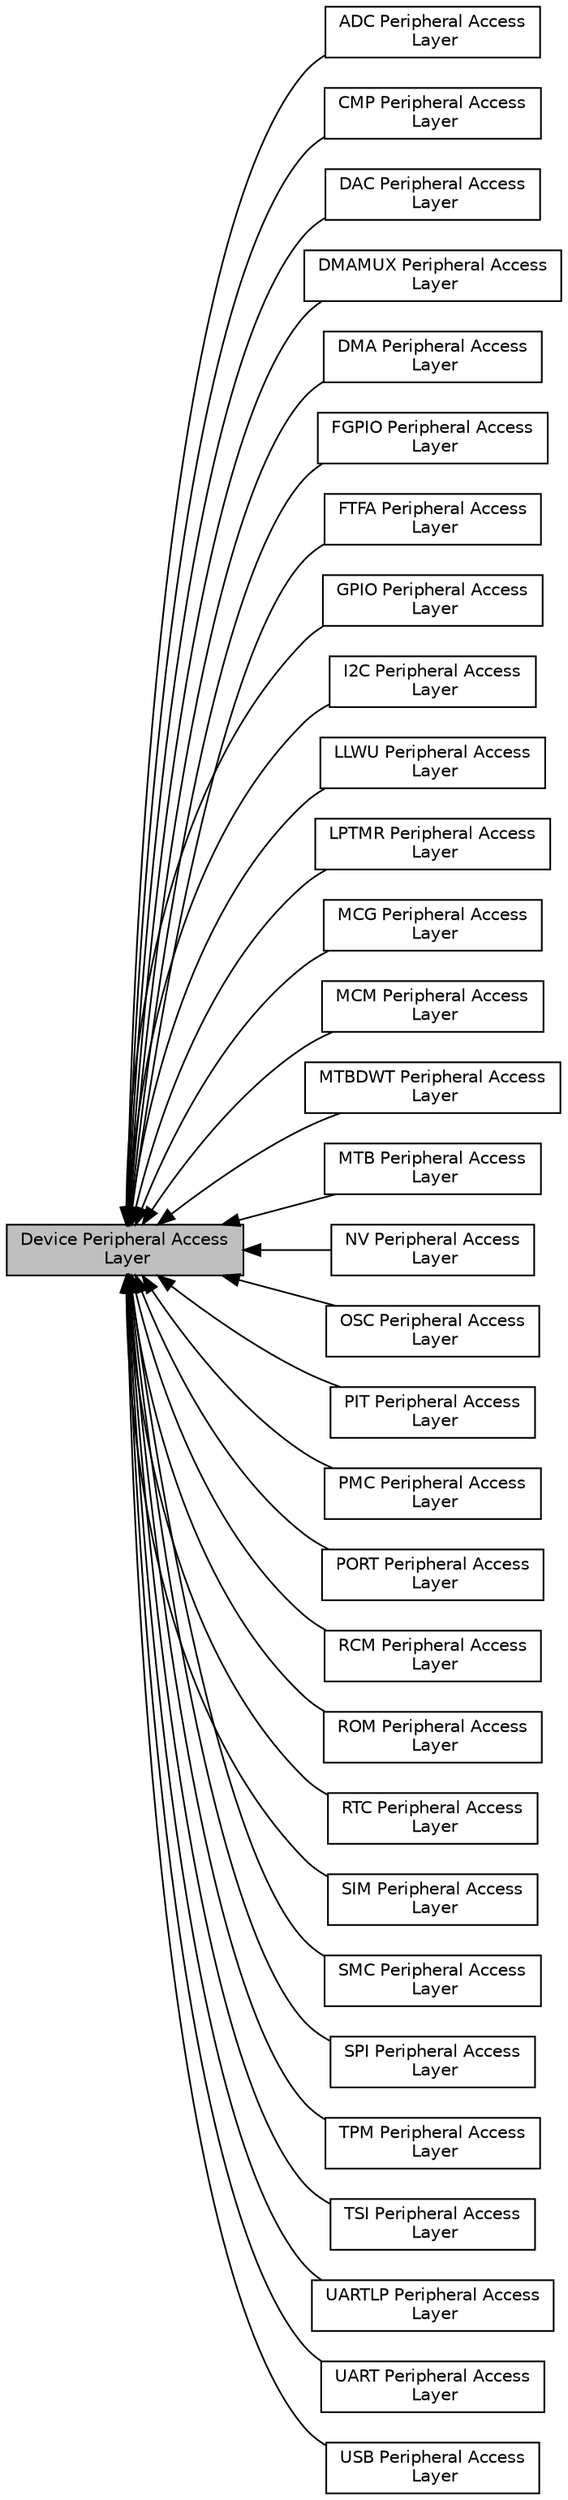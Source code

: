 digraph "Device Peripheral Access Layer"
{
  edge [fontname="Helvetica",fontsize="10",labelfontname="Helvetica",labelfontsize="10"];
  node [fontname="Helvetica",fontsize="10",shape=box];
  rankdir=LR;
  Node2 [label="ADC Peripheral Access\l Layer",height=0.2,width=0.4,color="black", fillcolor="white", style="filled",URL="$group___a_d_c___peripheral___access___layer.html",tooltip=" "];
  Node3 [label="CMP Peripheral Access\l Layer",height=0.2,width=0.4,color="black", fillcolor="white", style="filled",URL="$group___c_m_p___peripheral___access___layer.html",tooltip=" "];
  Node4 [label="DAC Peripheral Access\l Layer",height=0.2,width=0.4,color="black", fillcolor="white", style="filled",URL="$group___d_a_c___peripheral___access___layer.html",tooltip=" "];
  Node6 [label="DMAMUX Peripheral Access\l Layer",height=0.2,width=0.4,color="black", fillcolor="white", style="filled",URL="$group___d_m_a_m_u_x___peripheral___access___layer.html",tooltip=" "];
  Node5 [label="DMA Peripheral Access\l Layer",height=0.2,width=0.4,color="black", fillcolor="white", style="filled",URL="$group___d_m_a___peripheral___access___layer.html",tooltip=" "];
  Node7 [label="FGPIO Peripheral Access\l Layer",height=0.2,width=0.4,color="black", fillcolor="white", style="filled",URL="$group___f_g_p_i_o___peripheral___access___layer.html",tooltip=" "];
  Node8 [label="FTFA Peripheral Access\l Layer",height=0.2,width=0.4,color="black", fillcolor="white", style="filled",URL="$group___f_t_f_a___peripheral___access___layer.html",tooltip=" "];
  Node9 [label="GPIO Peripheral Access\l Layer",height=0.2,width=0.4,color="black", fillcolor="white", style="filled",URL="$group___g_p_i_o___peripheral___access___layer.html",tooltip=" "];
  Node10 [label="I2C Peripheral Access\l Layer",height=0.2,width=0.4,color="black", fillcolor="white", style="filled",URL="$group___i2_c___peripheral___access___layer.html",tooltip=" "];
  Node11 [label="LLWU Peripheral Access\l Layer",height=0.2,width=0.4,color="black", fillcolor="white", style="filled",URL="$group___l_l_w_u___peripheral___access___layer.html",tooltip=" "];
  Node12 [label="LPTMR Peripheral Access\l Layer",height=0.2,width=0.4,color="black", fillcolor="white", style="filled",URL="$group___l_p_t_m_r___peripheral___access___layer.html",tooltip=" "];
  Node13 [label="MCG Peripheral Access\l Layer",height=0.2,width=0.4,color="black", fillcolor="white", style="filled",URL="$group___m_c_g___peripheral___access___layer.html",tooltip=" "];
  Node14 [label="MCM Peripheral Access\l Layer",height=0.2,width=0.4,color="black", fillcolor="white", style="filled",URL="$group___m_c_m___peripheral___access___layer.html",tooltip=" "];
  Node16 [label="MTBDWT Peripheral Access\l Layer",height=0.2,width=0.4,color="black", fillcolor="white", style="filled",URL="$group___m_t_b_d_w_t___peripheral___access___layer.html",tooltip=" "];
  Node15 [label="MTB Peripheral Access\l Layer",height=0.2,width=0.4,color="black", fillcolor="white", style="filled",URL="$group___m_t_b___peripheral___access___layer.html",tooltip=" "];
  Node17 [label="NV Peripheral Access\l Layer",height=0.2,width=0.4,color="black", fillcolor="white", style="filled",URL="$group___n_v___peripheral___access___layer.html",tooltip=" "];
  Node18 [label="OSC Peripheral Access\l Layer",height=0.2,width=0.4,color="black", fillcolor="white", style="filled",URL="$group___o_s_c___peripheral___access___layer.html",tooltip=" "];
  Node19 [label="PIT Peripheral Access\l Layer",height=0.2,width=0.4,color="black", fillcolor="white", style="filled",URL="$group___p_i_t___peripheral___access___layer.html",tooltip=" "];
  Node20 [label="PMC Peripheral Access\l Layer",height=0.2,width=0.4,color="black", fillcolor="white", style="filled",URL="$group___p_m_c___peripheral___access___layer.html",tooltip=" "];
  Node21 [label="PORT Peripheral Access\l Layer",height=0.2,width=0.4,color="black", fillcolor="white", style="filled",URL="$group___p_o_r_t___peripheral___access___layer.html",tooltip=" "];
  Node1 [label="Device Peripheral Access\l Layer",height=0.2,width=0.4,color="black", fillcolor="grey75", style="filled", fontcolor="black",tooltip=" "];
  Node22 [label="RCM Peripheral Access\l Layer",height=0.2,width=0.4,color="black", fillcolor="white", style="filled",URL="$group___r_c_m___peripheral___access___layer.html",tooltip=" "];
  Node23 [label="ROM Peripheral Access\l Layer",height=0.2,width=0.4,color="black", fillcolor="white", style="filled",URL="$group___r_o_m___peripheral___access___layer.html",tooltip=" "];
  Node24 [label="RTC Peripheral Access\l Layer",height=0.2,width=0.4,color="black", fillcolor="white", style="filled",URL="$group___r_t_c___peripheral___access___layer.html",tooltip=" "];
  Node25 [label="SIM Peripheral Access\l Layer",height=0.2,width=0.4,color="black", fillcolor="white", style="filled",URL="$group___s_i_m___peripheral___access___layer.html",tooltip=" "];
  Node26 [label="SMC Peripheral Access\l Layer",height=0.2,width=0.4,color="black", fillcolor="white", style="filled",URL="$group___s_m_c___peripheral___access___layer.html",tooltip=" "];
  Node27 [label="SPI Peripheral Access\l Layer",height=0.2,width=0.4,color="black", fillcolor="white", style="filled",URL="$group___s_p_i___peripheral___access___layer.html",tooltip=" "];
  Node28 [label="TPM Peripheral Access\l Layer",height=0.2,width=0.4,color="black", fillcolor="white", style="filled",URL="$group___t_p_m___peripheral___access___layer.html",tooltip=" "];
  Node29 [label="TSI Peripheral Access\l Layer",height=0.2,width=0.4,color="black", fillcolor="white", style="filled",URL="$group___t_s_i___peripheral___access___layer.html",tooltip=" "];
  Node31 [label="UARTLP Peripheral Access\l Layer",height=0.2,width=0.4,color="black", fillcolor="white", style="filled",URL="$group___u_a_r_t_l_p___peripheral___access___layer.html",tooltip=" "];
  Node30 [label="UART Peripheral Access\l Layer",height=0.2,width=0.4,color="black", fillcolor="white", style="filled",URL="$group___u_a_r_t___peripheral___access___layer.html",tooltip=" "];
  Node32 [label="USB Peripheral Access\l Layer",height=0.2,width=0.4,color="black", fillcolor="white", style="filled",URL="$group___u_s_b___peripheral___access___layer.html",tooltip=" "];
  Node1->Node2 [shape=plaintext, dir="back", style="solid"];
  Node1->Node3 [shape=plaintext, dir="back", style="solid"];
  Node1->Node4 [shape=plaintext, dir="back", style="solid"];
  Node1->Node5 [shape=plaintext, dir="back", style="solid"];
  Node1->Node6 [shape=plaintext, dir="back", style="solid"];
  Node1->Node7 [shape=plaintext, dir="back", style="solid"];
  Node1->Node8 [shape=plaintext, dir="back", style="solid"];
  Node1->Node9 [shape=plaintext, dir="back", style="solid"];
  Node1->Node10 [shape=plaintext, dir="back", style="solid"];
  Node1->Node11 [shape=plaintext, dir="back", style="solid"];
  Node1->Node12 [shape=plaintext, dir="back", style="solid"];
  Node1->Node13 [shape=plaintext, dir="back", style="solid"];
  Node1->Node14 [shape=plaintext, dir="back", style="solid"];
  Node1->Node15 [shape=plaintext, dir="back", style="solid"];
  Node1->Node16 [shape=plaintext, dir="back", style="solid"];
  Node1->Node17 [shape=plaintext, dir="back", style="solid"];
  Node1->Node18 [shape=plaintext, dir="back", style="solid"];
  Node1->Node19 [shape=plaintext, dir="back", style="solid"];
  Node1->Node20 [shape=plaintext, dir="back", style="solid"];
  Node1->Node21 [shape=plaintext, dir="back", style="solid"];
  Node1->Node22 [shape=plaintext, dir="back", style="solid"];
  Node1->Node23 [shape=plaintext, dir="back", style="solid"];
  Node1->Node24 [shape=plaintext, dir="back", style="solid"];
  Node1->Node25 [shape=plaintext, dir="back", style="solid"];
  Node1->Node26 [shape=plaintext, dir="back", style="solid"];
  Node1->Node27 [shape=plaintext, dir="back", style="solid"];
  Node1->Node28 [shape=plaintext, dir="back", style="solid"];
  Node1->Node29 [shape=plaintext, dir="back", style="solid"];
  Node1->Node30 [shape=plaintext, dir="back", style="solid"];
  Node1->Node31 [shape=plaintext, dir="back", style="solid"];
  Node1->Node32 [shape=plaintext, dir="back", style="solid"];
}
